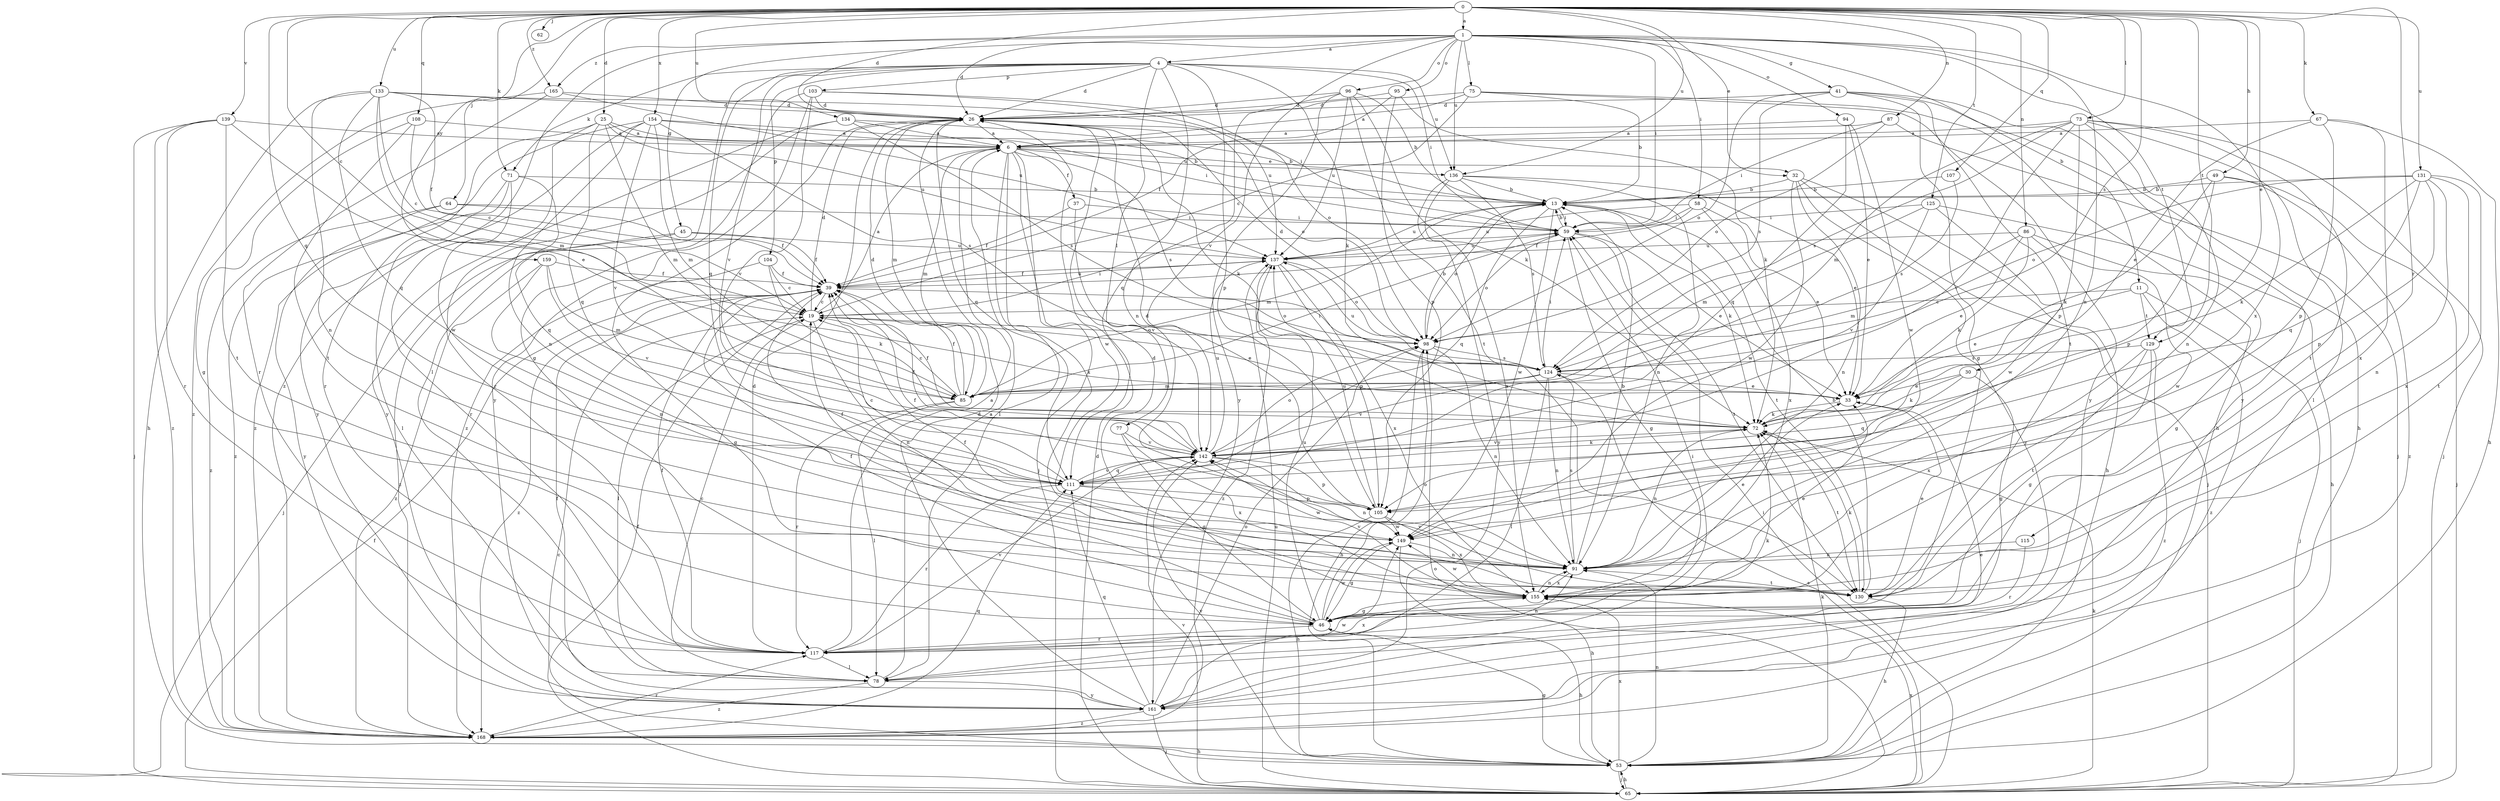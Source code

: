 strict digraph  {
0;
1;
4;
6;
11;
13;
19;
25;
26;
30;
32;
33;
37;
39;
41;
45;
46;
49;
53;
58;
59;
62;
64;
65;
67;
71;
72;
73;
75;
77;
78;
85;
86;
87;
91;
94;
95;
96;
98;
103;
104;
105;
107;
108;
111;
115;
117;
124;
125;
129;
130;
131;
133;
134;
136;
137;
139;
142;
149;
154;
155;
159;
161;
165;
168;
0 -> 1  [label=a];
0 -> 19  [label=c];
0 -> 25  [label=d];
0 -> 26  [label=d];
0 -> 30  [label=e];
0 -> 32  [label=e];
0 -> 49  [label=h];
0 -> 62  [label=j];
0 -> 64  [label=j];
0 -> 67  [label=k];
0 -> 71  [label=k];
0 -> 73  [label=l];
0 -> 86  [label=n];
0 -> 87  [label=n];
0 -> 107  [label=q];
0 -> 108  [label=q];
0 -> 111  [label=q];
0 -> 115  [label=r];
0 -> 124  [label=s];
0 -> 125  [label=t];
0 -> 129  [label=t];
0 -> 131  [label=u];
0 -> 133  [label=u];
0 -> 134  [label=u];
0 -> 136  [label=u];
0 -> 139  [label=v];
0 -> 154  [label=x];
0 -> 159  [label=y];
0 -> 165  [label=z];
1 -> 4  [label=a];
1 -> 11  [label=b];
1 -> 26  [label=d];
1 -> 41  [label=g];
1 -> 45  [label=g];
1 -> 58  [label=i];
1 -> 59  [label=i];
1 -> 75  [label=l];
1 -> 91  [label=n];
1 -> 94  [label=o];
1 -> 95  [label=o];
1 -> 96  [label=o];
1 -> 129  [label=t];
1 -> 136  [label=u];
1 -> 142  [label=v];
1 -> 155  [label=x];
1 -> 165  [label=z];
1 -> 168  [label=z];
4 -> 26  [label=d];
4 -> 59  [label=i];
4 -> 71  [label=k];
4 -> 72  [label=k];
4 -> 77  [label=l];
4 -> 78  [label=l];
4 -> 91  [label=n];
4 -> 103  [label=p];
4 -> 104  [label=p];
4 -> 105  [label=p];
4 -> 111  [label=q];
4 -> 136  [label=u];
4 -> 142  [label=v];
6 -> 32  [label=e];
6 -> 37  [label=f];
6 -> 65  [label=j];
6 -> 78  [label=l];
6 -> 85  [label=m];
6 -> 124  [label=s];
6 -> 136  [label=u];
6 -> 149  [label=w];
6 -> 155  [label=x];
11 -> 19  [label=c];
11 -> 33  [label=e];
11 -> 65  [label=j];
11 -> 129  [label=t];
11 -> 168  [label=z];
13 -> 59  [label=i];
13 -> 72  [label=k];
13 -> 85  [label=m];
13 -> 98  [label=o];
13 -> 111  [label=q];
13 -> 130  [label=t];
13 -> 137  [label=u];
13 -> 149  [label=w];
19 -> 6  [label=a];
19 -> 26  [label=d];
19 -> 33  [label=e];
19 -> 59  [label=i];
19 -> 78  [label=l];
19 -> 91  [label=n];
19 -> 98  [label=o];
25 -> 6  [label=a];
25 -> 13  [label=b];
25 -> 85  [label=m];
25 -> 111  [label=q];
25 -> 117  [label=r];
25 -> 137  [label=u];
25 -> 149  [label=w];
26 -> 6  [label=a];
26 -> 72  [label=k];
26 -> 85  [label=m];
26 -> 98  [label=o];
26 -> 111  [label=q];
26 -> 168  [label=z];
30 -> 33  [label=e];
30 -> 46  [label=g];
30 -> 72  [label=k];
30 -> 111  [label=q];
32 -> 13  [label=b];
32 -> 53  [label=h];
32 -> 65  [label=j];
32 -> 91  [label=n];
32 -> 149  [label=w];
32 -> 161  [label=y];
33 -> 72  [label=k];
37 -> 39  [label=f];
37 -> 59  [label=i];
37 -> 142  [label=v];
39 -> 19  [label=c];
39 -> 98  [label=o];
39 -> 137  [label=u];
39 -> 168  [label=z];
41 -> 26  [label=d];
41 -> 46  [label=g];
41 -> 53  [label=h];
41 -> 98  [label=o];
41 -> 124  [label=s];
41 -> 130  [label=t];
41 -> 161  [label=y];
45 -> 39  [label=f];
45 -> 65  [label=j];
45 -> 137  [label=u];
45 -> 168  [label=z];
46 -> 19  [label=c];
46 -> 39  [label=f];
46 -> 53  [label=h];
46 -> 98  [label=o];
46 -> 117  [label=r];
46 -> 137  [label=u];
46 -> 149  [label=w];
49 -> 13  [label=b];
49 -> 65  [label=j];
49 -> 72  [label=k];
49 -> 105  [label=p];
49 -> 168  [label=z];
53 -> 39  [label=f];
53 -> 46  [label=g];
53 -> 65  [label=j];
53 -> 72  [label=k];
53 -> 91  [label=n];
53 -> 142  [label=v];
53 -> 155  [label=x];
58 -> 33  [label=e];
58 -> 39  [label=f];
58 -> 59  [label=i];
58 -> 137  [label=u];
58 -> 155  [label=x];
59 -> 13  [label=b];
59 -> 33  [label=e];
59 -> 46  [label=g];
59 -> 98  [label=o];
59 -> 130  [label=t];
59 -> 137  [label=u];
64 -> 39  [label=f];
64 -> 59  [label=i];
64 -> 161  [label=y];
64 -> 168  [label=z];
65 -> 19  [label=c];
65 -> 26  [label=d];
65 -> 39  [label=f];
65 -> 53  [label=h];
65 -> 59  [label=i];
65 -> 72  [label=k];
65 -> 98  [label=o];
65 -> 124  [label=s];
65 -> 137  [label=u];
65 -> 142  [label=v];
65 -> 155  [label=x];
67 -> 6  [label=a];
67 -> 33  [label=e];
67 -> 53  [label=h];
67 -> 105  [label=p];
67 -> 155  [label=x];
71 -> 13  [label=b];
71 -> 78  [label=l];
71 -> 111  [label=q];
71 -> 117  [label=r];
71 -> 168  [label=z];
72 -> 39  [label=f];
72 -> 91  [label=n];
72 -> 130  [label=t];
72 -> 142  [label=v];
73 -> 6  [label=a];
73 -> 65  [label=j];
73 -> 78  [label=l];
73 -> 85  [label=m];
73 -> 91  [label=n];
73 -> 105  [label=p];
73 -> 124  [label=s];
73 -> 130  [label=t];
73 -> 142  [label=v];
75 -> 6  [label=a];
75 -> 13  [label=b];
75 -> 19  [label=c];
75 -> 26  [label=d];
75 -> 53  [label=h];
75 -> 161  [label=y];
77 -> 46  [label=g];
77 -> 142  [label=v];
77 -> 155  [label=x];
78 -> 6  [label=a];
78 -> 19  [label=c];
78 -> 59  [label=i];
78 -> 161  [label=y];
78 -> 168  [label=z];
85 -> 19  [label=c];
85 -> 26  [label=d];
85 -> 39  [label=f];
85 -> 59  [label=i];
85 -> 78  [label=l];
85 -> 117  [label=r];
86 -> 33  [label=e];
86 -> 46  [label=g];
86 -> 72  [label=k];
86 -> 85  [label=m];
86 -> 137  [label=u];
86 -> 149  [label=w];
87 -> 6  [label=a];
87 -> 59  [label=i];
87 -> 65  [label=j];
87 -> 98  [label=o];
91 -> 13  [label=b];
91 -> 33  [label=e];
91 -> 124  [label=s];
91 -> 130  [label=t];
91 -> 155  [label=x];
94 -> 6  [label=a];
94 -> 33  [label=e];
94 -> 111  [label=q];
94 -> 149  [label=w];
95 -> 26  [label=d];
95 -> 39  [label=f];
95 -> 72  [label=k];
95 -> 105  [label=p];
96 -> 13  [label=b];
96 -> 26  [label=d];
96 -> 72  [label=k];
96 -> 111  [label=q];
96 -> 130  [label=t];
96 -> 137  [label=u];
96 -> 161  [label=y];
98 -> 13  [label=b];
98 -> 26  [label=d];
98 -> 53  [label=h];
98 -> 91  [label=n];
98 -> 124  [label=s];
103 -> 26  [label=d];
103 -> 46  [label=g];
103 -> 98  [label=o];
103 -> 137  [label=u];
103 -> 142  [label=v];
103 -> 161  [label=y];
104 -> 19  [label=c];
104 -> 39  [label=f];
104 -> 46  [label=g];
104 -> 72  [label=k];
105 -> 26  [label=d];
105 -> 39  [label=f];
105 -> 53  [label=h];
105 -> 137  [label=u];
105 -> 149  [label=w];
105 -> 155  [label=x];
107 -> 13  [label=b];
107 -> 124  [label=s];
108 -> 6  [label=a];
108 -> 19  [label=c];
108 -> 46  [label=g];
108 -> 130  [label=t];
111 -> 19  [label=c];
111 -> 105  [label=p];
111 -> 117  [label=r];
111 -> 142  [label=v];
111 -> 149  [label=w];
115 -> 91  [label=n];
115 -> 117  [label=r];
117 -> 6  [label=a];
117 -> 26  [label=d];
117 -> 39  [label=f];
117 -> 72  [label=k];
117 -> 78  [label=l];
117 -> 91  [label=n];
117 -> 142  [label=v];
117 -> 155  [label=x];
124 -> 33  [label=e];
124 -> 59  [label=i];
124 -> 78  [label=l];
124 -> 85  [label=m];
124 -> 91  [label=n];
124 -> 137  [label=u];
124 -> 142  [label=v];
125 -> 53  [label=h];
125 -> 59  [label=i];
125 -> 85  [label=m];
125 -> 142  [label=v];
125 -> 149  [label=w];
129 -> 46  [label=g];
129 -> 124  [label=s];
129 -> 130  [label=t];
129 -> 155  [label=x];
129 -> 168  [label=z];
130 -> 13  [label=b];
130 -> 33  [label=e];
130 -> 39  [label=f];
130 -> 53  [label=h];
130 -> 72  [label=k];
130 -> 142  [label=v];
131 -> 13  [label=b];
131 -> 72  [label=k];
131 -> 91  [label=n];
131 -> 98  [label=o];
131 -> 105  [label=p];
131 -> 111  [label=q];
131 -> 130  [label=t];
131 -> 155  [label=x];
133 -> 19  [label=c];
133 -> 26  [label=d];
133 -> 39  [label=f];
133 -> 53  [label=h];
133 -> 59  [label=i];
133 -> 85  [label=m];
133 -> 91  [label=n];
133 -> 111  [label=q];
134 -> 6  [label=a];
134 -> 13  [label=b];
134 -> 117  [label=r];
134 -> 124  [label=s];
134 -> 161  [label=y];
136 -> 13  [label=b];
136 -> 33  [label=e];
136 -> 91  [label=n];
136 -> 124  [label=s];
136 -> 155  [label=x];
136 -> 161  [label=y];
137 -> 39  [label=f];
137 -> 98  [label=o];
137 -> 105  [label=p];
137 -> 155  [label=x];
137 -> 168  [label=z];
139 -> 6  [label=a];
139 -> 33  [label=e];
139 -> 65  [label=j];
139 -> 117  [label=r];
139 -> 130  [label=t];
139 -> 168  [label=z];
142 -> 39  [label=f];
142 -> 72  [label=k];
142 -> 91  [label=n];
142 -> 98  [label=o];
142 -> 105  [label=p];
142 -> 111  [label=q];
142 -> 137  [label=u];
149 -> 39  [label=f];
149 -> 46  [label=g];
149 -> 53  [label=h];
149 -> 91  [label=n];
154 -> 6  [label=a];
154 -> 59  [label=i];
154 -> 85  [label=m];
154 -> 91  [label=n];
154 -> 124  [label=s];
154 -> 142  [label=v];
154 -> 161  [label=y];
154 -> 168  [label=z];
155 -> 26  [label=d];
155 -> 33  [label=e];
155 -> 46  [label=g];
155 -> 91  [label=n];
155 -> 142  [label=v];
155 -> 149  [label=w];
159 -> 39  [label=f];
159 -> 85  [label=m];
159 -> 91  [label=n];
159 -> 142  [label=v];
159 -> 168  [label=z];
161 -> 26  [label=d];
161 -> 33  [label=e];
161 -> 39  [label=f];
161 -> 65  [label=j];
161 -> 98  [label=o];
161 -> 111  [label=q];
161 -> 149  [label=w];
161 -> 168  [label=z];
165 -> 26  [label=d];
165 -> 117  [label=r];
165 -> 137  [label=u];
165 -> 168  [label=z];
168 -> 53  [label=h];
168 -> 111  [label=q];
168 -> 117  [label=r];
}
